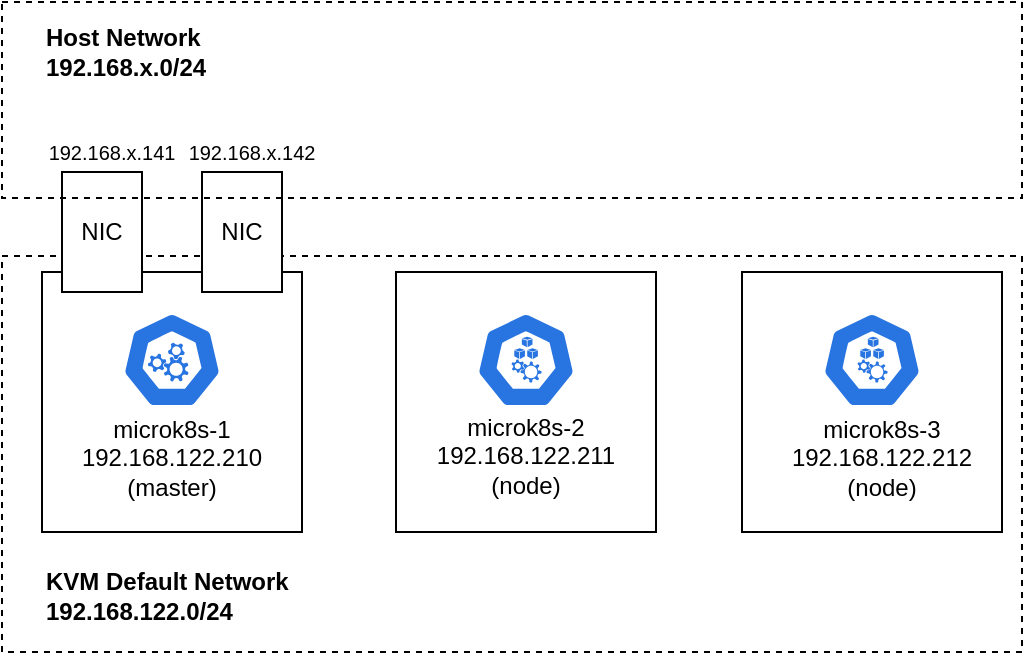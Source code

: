 <mxfile version="14.7.7" type="device"><diagram id="h_kEZvT0_YcyKvdCwkHj" name="Page-1"><mxGraphModel dx="924" dy="666" grid="1" gridSize="10" guides="1" tooltips="1" connect="1" arrows="1" fold="1" page="1" pageScale="1" pageWidth="850" pageHeight="1100" math="0" shadow="0"><root><mxCell id="0"/><mxCell id="1" parent="0"/><mxCell id="Z65T4Vw5NKFP5OrjWW3G-12" value="" style="whiteSpace=wrap;html=1;aspect=fixed;" vertex="1" parent="1"><mxGeometry x="430" y="170" width="130" height="130" as="geometry"/></mxCell><mxCell id="Z65T4Vw5NKFP5OrjWW3G-11" value="" style="whiteSpace=wrap;html=1;aspect=fixed;" vertex="1" parent="1"><mxGeometry x="257" y="170" width="130" height="130" as="geometry"/></mxCell><mxCell id="Z65T4Vw5NKFP5OrjWW3G-10" value="" style="whiteSpace=wrap;html=1;aspect=fixed;" vertex="1" parent="1"><mxGeometry x="80" y="170" width="130" height="130" as="geometry"/></mxCell><mxCell id="Z65T4Vw5NKFP5OrjWW3G-8" value="" style="rounded=0;whiteSpace=wrap;html=1;dashed=1;fillColor=none;" vertex="1" parent="1"><mxGeometry x="60" y="162" width="510" height="198" as="geometry"/></mxCell><mxCell id="Z65T4Vw5NKFP5OrjWW3G-1" value="" style="html=1;dashed=0;whitespace=wrap;fillColor=#2875E2;strokeColor=#ffffff;points=[[0.005,0.63,0],[0.1,0.2,0],[0.9,0.2,0],[0.5,0,0],[0.995,0.63,0],[0.72,0.99,0],[0.5,1,0],[0.28,0.99,0]];shape=mxgraph.kubernetes.icon;prIcon=master" vertex="1" parent="1"><mxGeometry x="120" y="190" width="50" height="48" as="geometry"/></mxCell><mxCell id="Z65T4Vw5NKFP5OrjWW3G-2" value="" style="html=1;dashed=0;whitespace=wrap;fillColor=#2875E2;strokeColor=#ffffff;points=[[0.005,0.63,0],[0.1,0.2,0],[0.9,0.2,0],[0.5,0,0],[0.995,0.63,0],[0.72,0.99,0],[0.5,1,0],[0.28,0.99,0]];shape=mxgraph.kubernetes.icon;prIcon=node" vertex="1" parent="1"><mxGeometry x="297" y="190" width="50" height="48" as="geometry"/></mxCell><mxCell id="Z65T4Vw5NKFP5OrjWW3G-3" value="" style="html=1;dashed=0;whitespace=wrap;fillColor=#2875E2;strokeColor=#ffffff;points=[[0.005,0.63,0],[0.1,0.2,0],[0.9,0.2,0],[0.5,0,0],[0.995,0.63,0],[0.72,0.99,0],[0.5,1,0],[0.28,0.99,0]];shape=mxgraph.kubernetes.icon;prIcon=node" vertex="1" parent="1"><mxGeometry x="470" y="190" width="50" height="48" as="geometry"/></mxCell><mxCell id="Z65T4Vw5NKFP5OrjWW3G-4" value="&lt;div align=&quot;center&quot;&gt;microk8s-1&lt;/div&gt;&lt;div align=&quot;center&quot;&gt;192.168.122.210&lt;br&gt;&lt;/div&gt;&lt;div align=&quot;center&quot;&gt;(master)&lt;br&gt;&lt;/div&gt;" style="text;html=1;strokeColor=none;fillColor=none;align=center;verticalAlign=middle;whiteSpace=wrap;rounded=0;" vertex="1" parent="1"><mxGeometry x="125" y="253" width="40" height="20" as="geometry"/></mxCell><mxCell id="Z65T4Vw5NKFP5OrjWW3G-6" value="&lt;div align=&quot;center&quot;&gt;microk8s-2&lt;/div&gt;&lt;div align=&quot;center&quot;&gt;192.168.122.211&lt;br&gt;&lt;/div&gt;&lt;div align=&quot;center&quot;&gt;(node)&lt;br&gt;&lt;/div&gt;" style="text;html=1;strokeColor=none;fillColor=none;align=center;verticalAlign=middle;whiteSpace=wrap;rounded=0;" vertex="1" parent="1"><mxGeometry x="302" y="233" width="40" height="58" as="geometry"/></mxCell><mxCell id="Z65T4Vw5NKFP5OrjWW3G-7" value="&lt;div align=&quot;center&quot;&gt;microk8s-3&lt;/div&gt;&lt;div align=&quot;center&quot;&gt;192.168.122.212&lt;br&gt;&lt;/div&gt;&lt;div align=&quot;center&quot;&gt;(node)&lt;br&gt;&lt;/div&gt;" style="text;html=1;strokeColor=none;fillColor=none;align=center;verticalAlign=middle;whiteSpace=wrap;rounded=0;" vertex="1" parent="1"><mxGeometry x="480" y="234" width="40" height="58" as="geometry"/></mxCell><mxCell id="Z65T4Vw5NKFP5OrjWW3G-13" value="NIC" style="rounded=0;whiteSpace=wrap;html=1;" vertex="1" parent="1"><mxGeometry x="90" y="120" width="40" height="60" as="geometry"/></mxCell><mxCell id="Z65T4Vw5NKFP5OrjWW3G-14" value="NIC" style="rounded=0;whiteSpace=wrap;html=1;" vertex="1" parent="1"><mxGeometry x="160" y="120" width="40" height="60" as="geometry"/></mxCell><mxCell id="Z65T4Vw5NKFP5OrjWW3G-15" value="KVM Default Network 192.168.122.0/24" style="text;html=1;strokeColor=none;fillColor=none;align=left;verticalAlign=middle;whiteSpace=wrap;rounded=0;dashed=1;fontStyle=1" vertex="1" parent="1"><mxGeometry x="80" y="322" width="200" height="20" as="geometry"/></mxCell><mxCell id="Z65T4Vw5NKFP5OrjWW3G-16" value="" style="rounded=0;whiteSpace=wrap;html=1;dashed=1;fillColor=none;" vertex="1" parent="1"><mxGeometry x="60" y="35" width="510" height="98" as="geometry"/></mxCell><mxCell id="Z65T4Vw5NKFP5OrjWW3G-17" value="&lt;div&gt;Host Network&lt;/div&gt;&lt;div&gt;192.168.x.0/24&lt;/div&gt;" style="text;html=1;strokeColor=none;fillColor=none;align=left;verticalAlign=middle;whiteSpace=wrap;rounded=0;dashed=1;fontStyle=1" vertex="1" parent="1"><mxGeometry x="80" y="50" width="200" height="20" as="geometry"/></mxCell><mxCell id="Z65T4Vw5NKFP5OrjWW3G-18" value="&lt;div style=&quot;font-size: 10px;&quot; align=&quot;center&quot;&gt;192.168.x.141&lt;/div&gt;" style="text;html=1;strokeColor=none;fillColor=none;align=center;verticalAlign=middle;whiteSpace=wrap;rounded=0;fontSize=10;" vertex="1" parent="1"><mxGeometry x="95" y="100" width="40" height="20" as="geometry"/></mxCell><mxCell id="Z65T4Vw5NKFP5OrjWW3G-21" value="&lt;div style=&quot;font-size: 10px&quot; align=&quot;center&quot;&gt;192.168.x.142&lt;/div&gt;" style="text;html=1;strokeColor=none;fillColor=none;align=center;verticalAlign=middle;whiteSpace=wrap;rounded=0;fontSize=10;" vertex="1" parent="1"><mxGeometry x="165" y="100" width="40" height="20" as="geometry"/></mxCell></root></mxGraphModel></diagram></mxfile>
